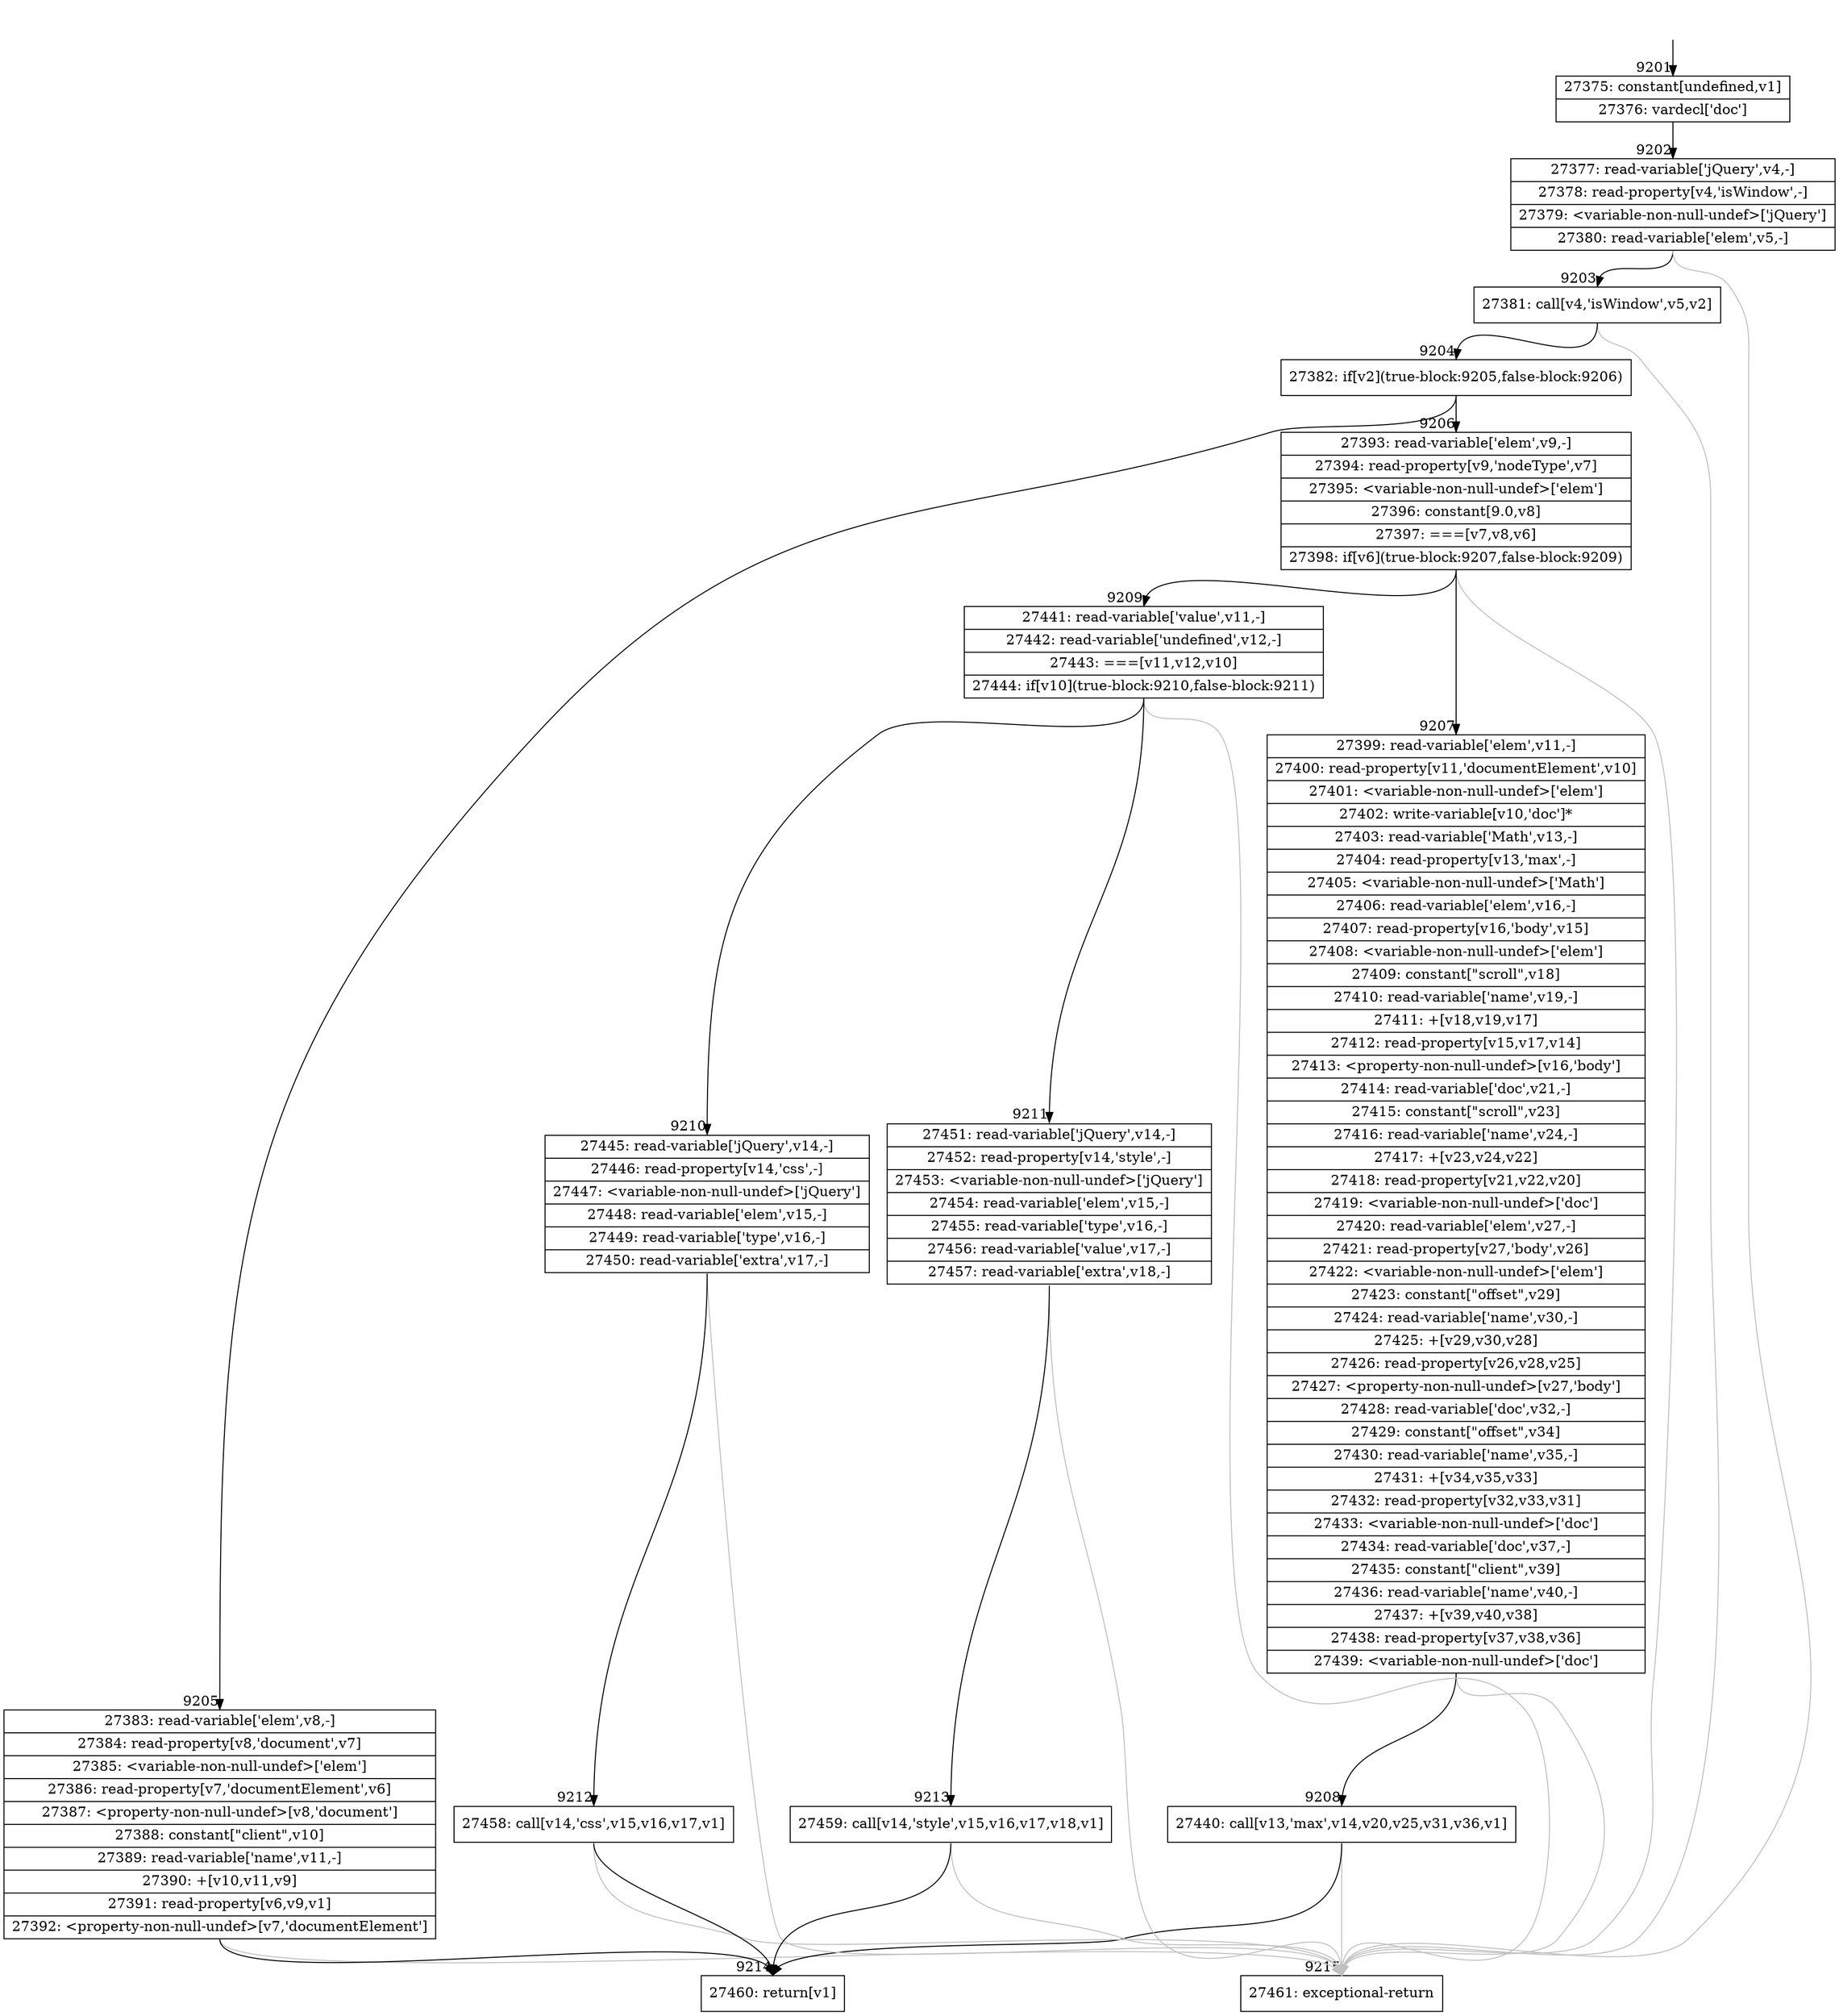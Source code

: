 digraph {
rankdir="TD"
BB_entry577[shape=none,label=""];
BB_entry577 -> BB9201 [tailport=s, headport=n, headlabel="    9201"]
BB9201 [shape=record label="{27375: constant[undefined,v1]|27376: vardecl['doc']}" ] 
BB9201 -> BB9202 [tailport=s, headport=n, headlabel="      9202"]
BB9202 [shape=record label="{27377: read-variable['jQuery',v4,-]|27378: read-property[v4,'isWindow',-]|27379: \<variable-non-null-undef\>['jQuery']|27380: read-variable['elem',v5,-]}" ] 
BB9202 -> BB9203 [tailport=s, headport=n, headlabel="      9203"]
BB9202 -> BB9215 [tailport=s, headport=n, color=gray, headlabel="      9215"]
BB9203 [shape=record label="{27381: call[v4,'isWindow',v5,v2]}" ] 
BB9203 -> BB9204 [tailport=s, headport=n, headlabel="      9204"]
BB9203 -> BB9215 [tailport=s, headport=n, color=gray]
BB9204 [shape=record label="{27382: if[v2](true-block:9205,false-block:9206)}" ] 
BB9204 -> BB9205 [tailport=s, headport=n, headlabel="      9205"]
BB9204 -> BB9206 [tailport=s, headport=n, headlabel="      9206"]
BB9205 [shape=record label="{27383: read-variable['elem',v8,-]|27384: read-property[v8,'document',v7]|27385: \<variable-non-null-undef\>['elem']|27386: read-property[v7,'documentElement',v6]|27387: \<property-non-null-undef\>[v8,'document']|27388: constant[\"client\",v10]|27389: read-variable['name',v11,-]|27390: +[v10,v11,v9]|27391: read-property[v6,v9,v1]|27392: \<property-non-null-undef\>[v7,'documentElement']}" ] 
BB9205 -> BB9214 [tailport=s, headport=n, headlabel="      9214"]
BB9205 -> BB9215 [tailport=s, headport=n, color=gray]
BB9206 [shape=record label="{27393: read-variable['elem',v9,-]|27394: read-property[v9,'nodeType',v7]|27395: \<variable-non-null-undef\>['elem']|27396: constant[9.0,v8]|27397: ===[v7,v8,v6]|27398: if[v6](true-block:9207,false-block:9209)}" ] 
BB9206 -> BB9207 [tailport=s, headport=n, headlabel="      9207"]
BB9206 -> BB9209 [tailport=s, headport=n, headlabel="      9209"]
BB9206 -> BB9215 [tailport=s, headport=n, color=gray]
BB9207 [shape=record label="{27399: read-variable['elem',v11,-]|27400: read-property[v11,'documentElement',v10]|27401: \<variable-non-null-undef\>['elem']|27402: write-variable[v10,'doc']*|27403: read-variable['Math',v13,-]|27404: read-property[v13,'max',-]|27405: \<variable-non-null-undef\>['Math']|27406: read-variable['elem',v16,-]|27407: read-property[v16,'body',v15]|27408: \<variable-non-null-undef\>['elem']|27409: constant[\"scroll\",v18]|27410: read-variable['name',v19,-]|27411: +[v18,v19,v17]|27412: read-property[v15,v17,v14]|27413: \<property-non-null-undef\>[v16,'body']|27414: read-variable['doc',v21,-]|27415: constant[\"scroll\",v23]|27416: read-variable['name',v24,-]|27417: +[v23,v24,v22]|27418: read-property[v21,v22,v20]|27419: \<variable-non-null-undef\>['doc']|27420: read-variable['elem',v27,-]|27421: read-property[v27,'body',v26]|27422: \<variable-non-null-undef\>['elem']|27423: constant[\"offset\",v29]|27424: read-variable['name',v30,-]|27425: +[v29,v30,v28]|27426: read-property[v26,v28,v25]|27427: \<property-non-null-undef\>[v27,'body']|27428: read-variable['doc',v32,-]|27429: constant[\"offset\",v34]|27430: read-variable['name',v35,-]|27431: +[v34,v35,v33]|27432: read-property[v32,v33,v31]|27433: \<variable-non-null-undef\>['doc']|27434: read-variable['doc',v37,-]|27435: constant[\"client\",v39]|27436: read-variable['name',v40,-]|27437: +[v39,v40,v38]|27438: read-property[v37,v38,v36]|27439: \<variable-non-null-undef\>['doc']}" ] 
BB9207 -> BB9208 [tailport=s, headport=n, headlabel="      9208"]
BB9207 -> BB9215 [tailport=s, headport=n, color=gray]
BB9208 [shape=record label="{27440: call[v13,'max',v14,v20,v25,v31,v36,v1]}" ] 
BB9208 -> BB9214 [tailport=s, headport=n]
BB9208 -> BB9215 [tailport=s, headport=n, color=gray]
BB9209 [shape=record label="{27441: read-variable['value',v11,-]|27442: read-variable['undefined',v12,-]|27443: ===[v11,v12,v10]|27444: if[v10](true-block:9210,false-block:9211)}" ] 
BB9209 -> BB9210 [tailport=s, headport=n, headlabel="      9210"]
BB9209 -> BB9211 [tailport=s, headport=n, headlabel="      9211"]
BB9209 -> BB9215 [tailport=s, headport=n, color=gray]
BB9210 [shape=record label="{27445: read-variable['jQuery',v14,-]|27446: read-property[v14,'css',-]|27447: \<variable-non-null-undef\>['jQuery']|27448: read-variable['elem',v15,-]|27449: read-variable['type',v16,-]|27450: read-variable['extra',v17,-]}" ] 
BB9210 -> BB9212 [tailport=s, headport=n, headlabel="      9212"]
BB9210 -> BB9215 [tailport=s, headport=n, color=gray]
BB9211 [shape=record label="{27451: read-variable['jQuery',v14,-]|27452: read-property[v14,'style',-]|27453: \<variable-non-null-undef\>['jQuery']|27454: read-variable['elem',v15,-]|27455: read-variable['type',v16,-]|27456: read-variable['value',v17,-]|27457: read-variable['extra',v18,-]}" ] 
BB9211 -> BB9213 [tailport=s, headport=n, headlabel="      9213"]
BB9211 -> BB9215 [tailport=s, headport=n, color=gray]
BB9212 [shape=record label="{27458: call[v14,'css',v15,v16,v17,v1]}" ] 
BB9212 -> BB9214 [tailport=s, headport=n]
BB9212 -> BB9215 [tailport=s, headport=n, color=gray]
BB9213 [shape=record label="{27459: call[v14,'style',v15,v16,v17,v18,v1]}" ] 
BB9213 -> BB9214 [tailport=s, headport=n]
BB9213 -> BB9215 [tailport=s, headport=n, color=gray]
BB9214 [shape=record label="{27460: return[v1]}" ] 
BB9215 [shape=record label="{27461: exceptional-return}" ] 
}
